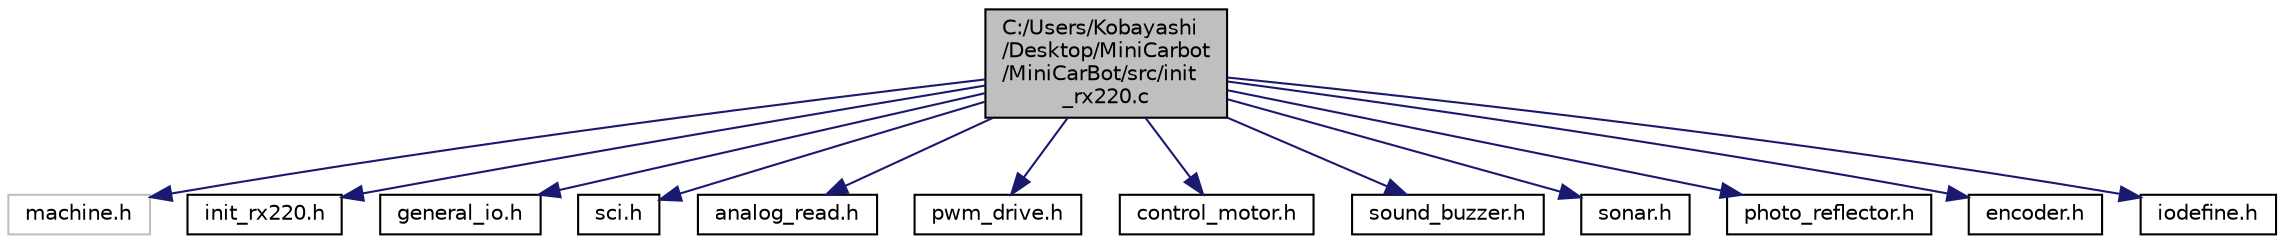 digraph "C:/Users/Kobayashi/Desktop/MiniCarbot/MiniCarBot/src/init_rx220.c"
{
 // LATEX_PDF_SIZE
  edge [fontname="Helvetica",fontsize="10",labelfontname="Helvetica",labelfontsize="10"];
  node [fontname="Helvetica",fontsize="10",shape=record];
  Node1 [label="C:/Users/Kobayashi\l/Desktop/MiniCarbot\l/MiniCarBot/src/init\l_rx220.c",height=0.2,width=0.4,color="black", fillcolor="grey75", style="filled", fontcolor="black",tooltip=" "];
  Node1 -> Node2 [color="midnightblue",fontsize="10",style="solid",fontname="Helvetica"];
  Node2 [label="machine.h",height=0.2,width=0.4,color="grey75", fillcolor="white", style="filled",tooltip=" "];
  Node1 -> Node3 [color="midnightblue",fontsize="10",style="solid",fontname="Helvetica"];
  Node3 [label="init_rx220.h",height=0.2,width=0.4,color="black", fillcolor="white", style="filled",URL="$init__rx220_8h.html",tooltip=" "];
  Node1 -> Node4 [color="midnightblue",fontsize="10",style="solid",fontname="Helvetica"];
  Node4 [label="general_io.h",height=0.2,width=0.4,color="black", fillcolor="white", style="filled",URL="$general__io_8h.html",tooltip="汎用ポートのON/OFF出力"];
  Node1 -> Node5 [color="midnightblue",fontsize="10",style="solid",fontname="Helvetica"];
  Node5 [label="sci.h",height=0.2,width=0.4,color="black", fillcolor="white", style="filled",URL="$sci_8h.html",tooltip="RS232によるシリアル通信。RX220からの出力のみ実装"];
  Node1 -> Node6 [color="midnightblue",fontsize="10",style="solid",fontname="Helvetica"];
  Node6 [label="analog_read.h",height=0.2,width=0.4,color="black", fillcolor="white", style="filled",URL="$analog__read_8h.html",tooltip="フォトトランジスタとバッテリ電圧をAD取得"];
  Node1 -> Node7 [color="midnightblue",fontsize="10",style="solid",fontname="Helvetica"];
  Node7 [label="pwm_drive.h",height=0.2,width=0.4,color="black", fillcolor="white", style="filled",URL="$pwm__drive_8h.html",tooltip="左車輪モータと右車輪モータのPWM駆動"];
  Node1 -> Node8 [color="midnightblue",fontsize="10",style="solid",fontname="Helvetica"];
  Node8 [label="control_motor.h",height=0.2,width=0.4,color="black", fillcolor="white", style="filled",URL="$control__motor_8h.html",tooltip="モータ駆動用PWM出力。エンコーダカウント取得。 これらを使用した、モータ回転数制御。"];
  Node1 -> Node9 [color="midnightblue",fontsize="10",style="solid",fontname="Helvetica"];
  Node9 [label="sound_buzzer.h",height=0.2,width=0.4,color="black", fillcolor="white", style="filled",URL="$sound__buzzer_8h.html",tooltip="ブザーを駆動するための周波数可変の矩形波出力"];
  Node1 -> Node10 [color="midnightblue",fontsize="10",style="solid",fontname="Helvetica"];
  Node10 [label="sonar.h",height=0.2,width=0.4,color="black", fillcolor="white", style="filled",URL="$sonar_8h.html",tooltip="超音波センサ(HC-SR04)による距離計測"];
  Node1 -> Node11 [color="midnightblue",fontsize="10",style="solid",fontname="Helvetica"];
  Node11 [label="photo_reflector.h",height=0.2,width=0.4,color="black", fillcolor="white", style="filled",URL="$photo__reflector_8h.html",tooltip=" "];
  Node1 -> Node12 [color="midnightblue",fontsize="10",style="solid",fontname="Helvetica"];
  Node12 [label="encoder.h",height=0.2,width=0.4,color="black", fillcolor="white", style="filled",URL="$encoder_8h.html",tooltip="左モータと右モータのエンコーダカウントを取得"];
  Node1 -> Node13 [color="midnightblue",fontsize="10",style="solid",fontname="Helvetica"];
  Node13 [label="iodefine.h",height=0.2,width=0.4,color="black", fillcolor="white", style="filled",URL="$iodefine_8h.html",tooltip=" "];
}
